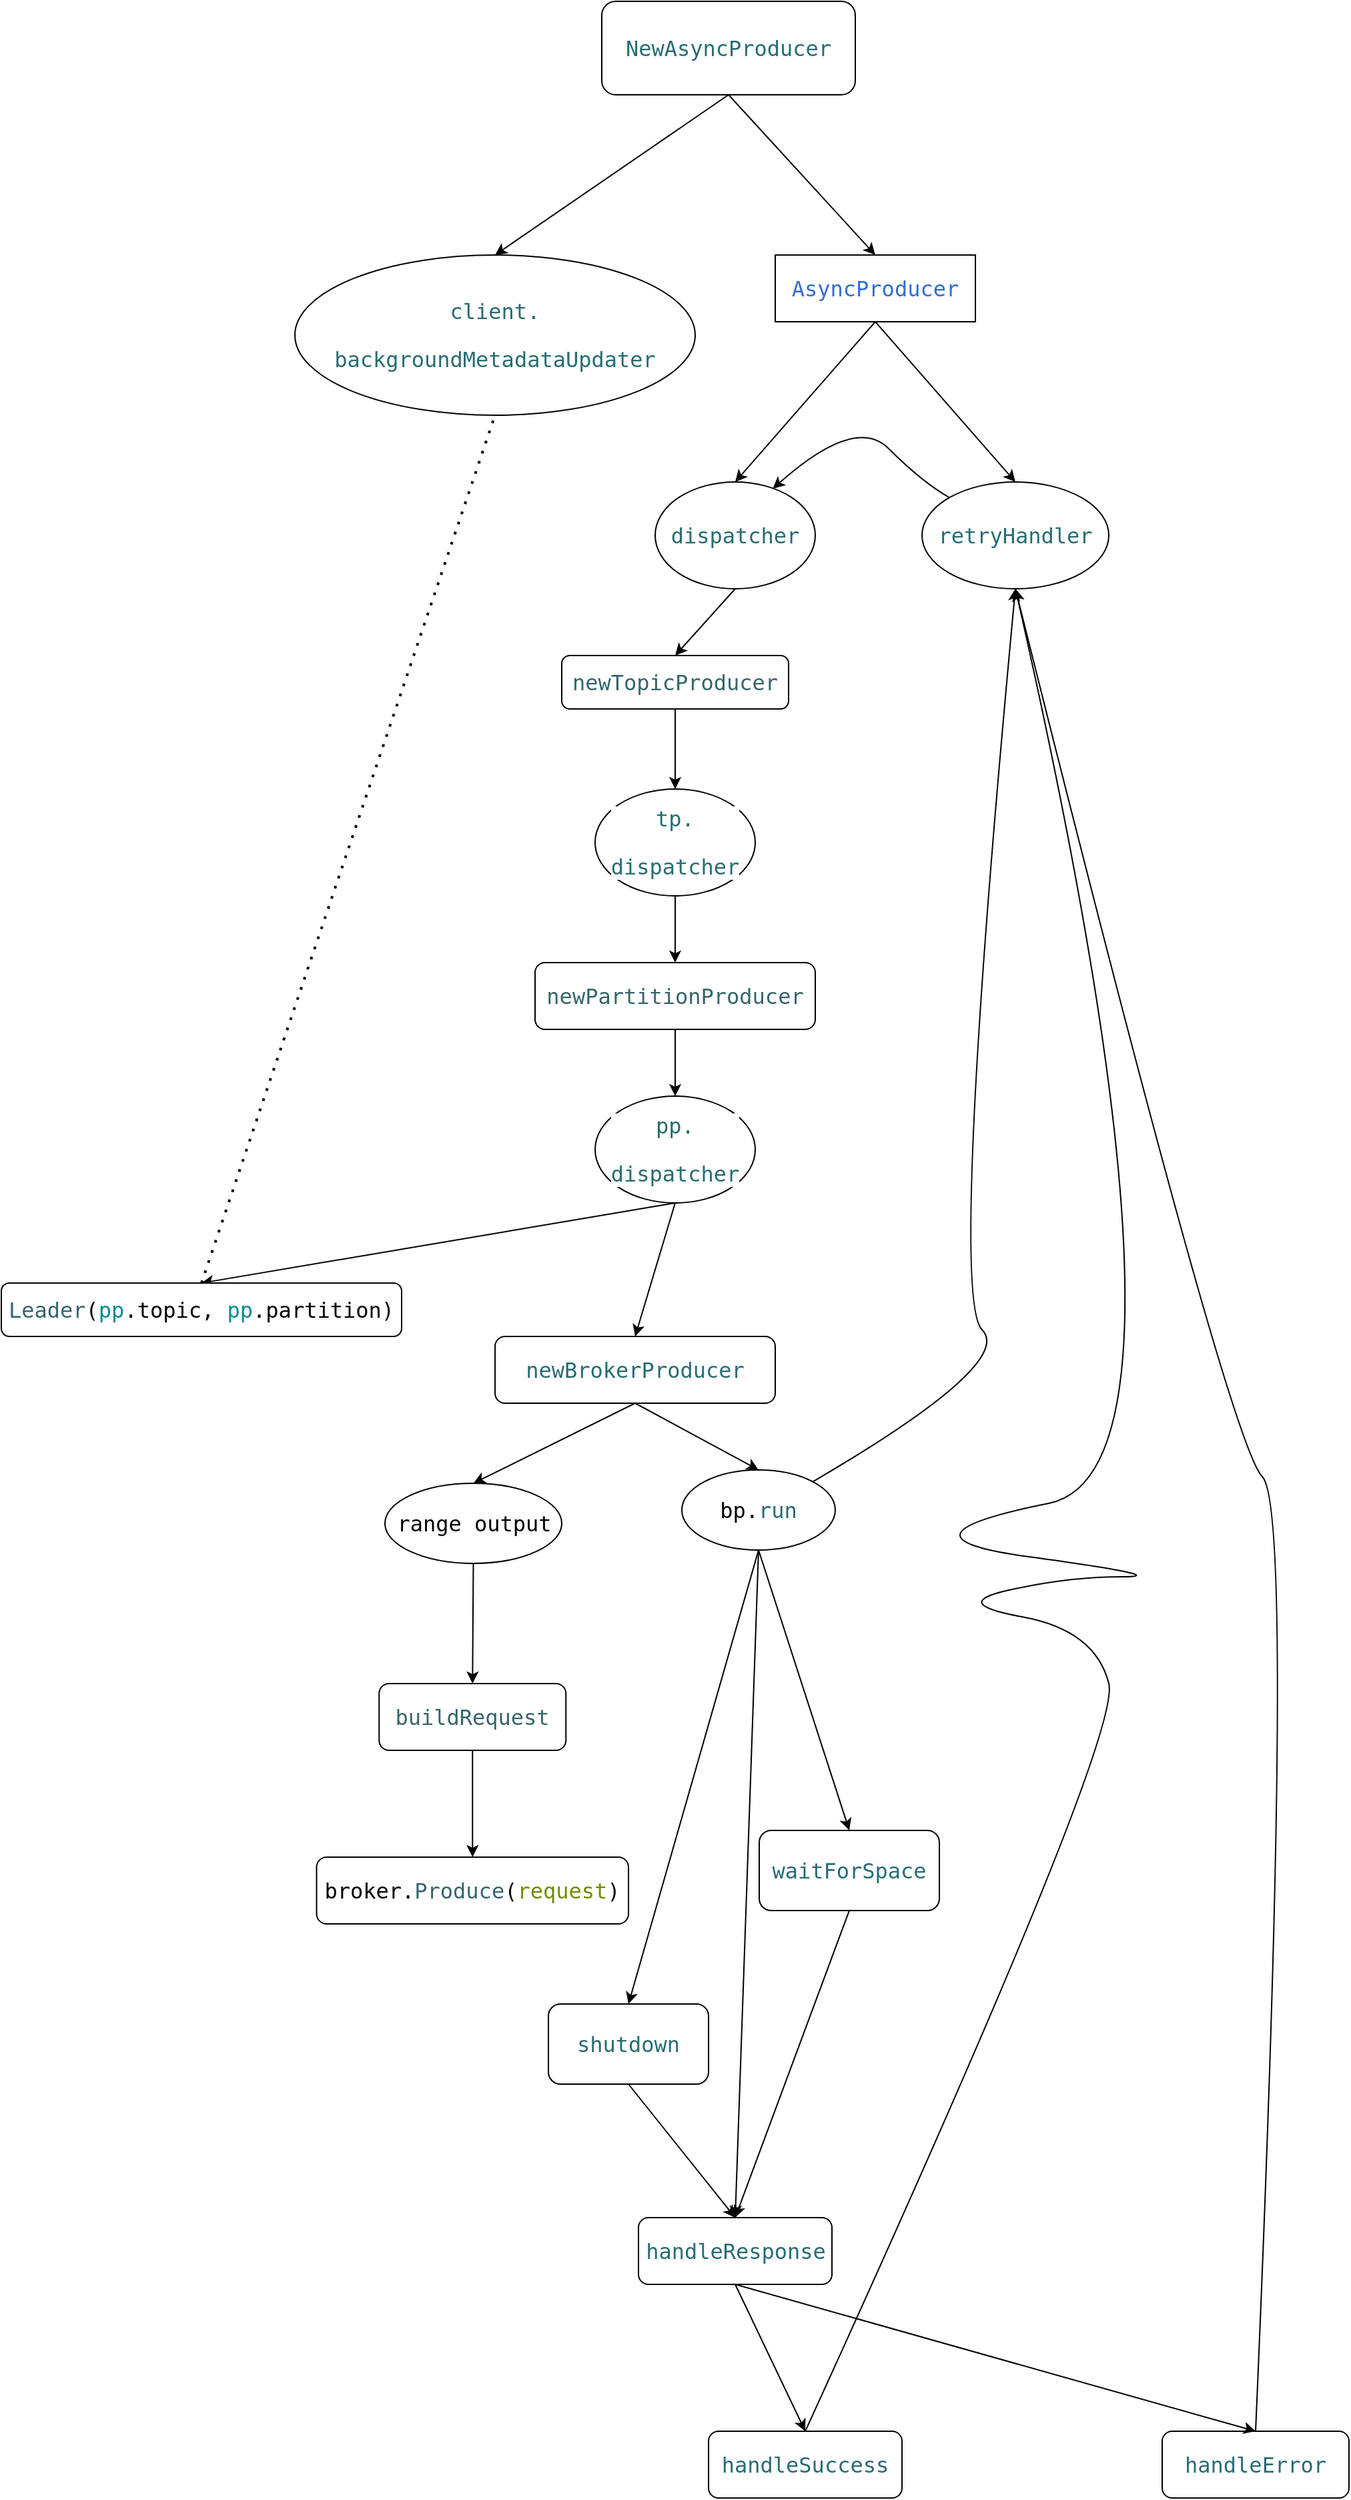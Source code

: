 <mxfile>
    <diagram id="D2zlMJdhEgF943jAQdoD" name="Page-1">
        <mxGraphModel dx="2673" dy="1098" grid="1" gridSize="10" guides="1" tooltips="1" connect="1" arrows="1" fold="1" page="1" pageScale="1" pageWidth="850" pageHeight="1100" math="0" shadow="0">
            <root>
                <mxCell id="0"/>
                <mxCell id="1" parent="0"/>
                <mxCell id="2" value="&lt;pre style=&quot;background-color: #ffffff ; color: #080808 ; font-family: &amp;#34;fira code&amp;#34; , monospace ; font-size: 12.0pt&quot;&gt;&lt;span style=&quot;color: #336ecc&quot;&gt;AsyncProducer&lt;/span&gt;&lt;/pre&gt;" style="rounded=0;whiteSpace=wrap;html=1;" vertex="1" parent="1">
                    <mxGeometry x="370" y="270" width="150" height="50" as="geometry"/>
                </mxCell>
                <mxCell id="3" value="&lt;pre style=&quot;background-color: #ffffff ; color: #080808 ; font-family: &amp;#34;fira code&amp;#34; , monospace ; font-size: 12.0pt&quot;&gt;&lt;span style=&quot;color: #286d73&quot;&gt;client.&lt;/span&gt;&lt;/pre&gt;&lt;pre style=&quot;background-color: #ffffff ; color: #080808 ; font-family: &amp;#34;fira code&amp;#34; , monospace ; font-size: 12.0pt&quot;&gt;&lt;span style=&quot;color: #286d73&quot;&gt;backgroundMetadataUpdater&lt;/span&gt;&lt;/pre&gt;" style="ellipse;whiteSpace=wrap;html=1;fontSize=14;" vertex="1" parent="1">
                    <mxGeometry x="10" y="270" width="300" height="120" as="geometry"/>
                </mxCell>
                <mxCell id="4" value="&lt;pre style=&quot;background-color: #ffffff ; color: #080808 ; font-family: &amp;#34;fira code&amp;#34; , monospace ; font-size: 12.0pt&quot;&gt;&lt;span style=&quot;color: #286d73&quot;&gt;dispatcher&lt;/span&gt;&lt;/pre&gt;" style="ellipse;whiteSpace=wrap;html=1;fontSize=14;" vertex="1" parent="1">
                    <mxGeometry x="280" y="440" width="120" height="80" as="geometry"/>
                </mxCell>
                <mxCell id="5" value="&lt;pre style=&quot;background-color: #ffffff ; color: #080808 ; font-family: &amp;#34;fira code&amp;#34; , monospace ; font-size: 12.0pt&quot;&gt;&lt;span style=&quot;color: #286d73&quot;&gt;retryHandler&lt;/span&gt;&lt;/pre&gt;" style="ellipse;whiteSpace=wrap;html=1;fontSize=14;" vertex="1" parent="1">
                    <mxGeometry x="480" y="440" width="140" height="80" as="geometry"/>
                </mxCell>
                <mxCell id="6" value="" style="endArrow=classic;html=1;fontSize=14;entryX=0.5;entryY=0;entryDx=0;entryDy=0;exitX=0.5;exitY=1;exitDx=0;exitDy=0;" edge="1" parent="1" source="2" target="4">
                    <mxGeometry width="50" height="50" relative="1" as="geometry">
                        <mxPoint x="260" y="430" as="sourcePoint"/>
                        <mxPoint x="310" y="380" as="targetPoint"/>
                    </mxGeometry>
                </mxCell>
                <mxCell id="7" value="" style="endArrow=classic;html=1;fontSize=14;exitX=0.5;exitY=1;exitDx=0;exitDy=0;entryX=0.5;entryY=0;entryDx=0;entryDy=0;" edge="1" parent="1" source="2" target="5">
                    <mxGeometry width="50" height="50" relative="1" as="geometry">
                        <mxPoint x="470" y="420" as="sourcePoint"/>
                        <mxPoint x="520" y="370" as="targetPoint"/>
                    </mxGeometry>
                </mxCell>
                <mxCell id="8" value="&lt;pre style=&quot;background-color: #ffffff ; color: #080808 ; font-family: &amp;#34;fira code&amp;#34; , monospace ; font-size: 12.0pt&quot;&gt;&lt;span style=&quot;color: #286d73&quot;&gt;NewAsyncProducer&lt;/span&gt;&lt;/pre&gt;" style="rounded=1;whiteSpace=wrap;html=1;fontSize=14;" vertex="1" parent="1">
                    <mxGeometry x="240" y="80" width="190" height="70" as="geometry"/>
                </mxCell>
                <mxCell id="9" value="" style="endArrow=classic;html=1;fontSize=14;entryX=0.5;entryY=0;entryDx=0;entryDy=0;exitX=0.5;exitY=1;exitDx=0;exitDy=0;" edge="1" parent="1" source="8" target="3">
                    <mxGeometry width="50" height="50" relative="1" as="geometry">
                        <mxPoint x="270" y="230" as="sourcePoint"/>
                        <mxPoint x="320" y="180" as="targetPoint"/>
                    </mxGeometry>
                </mxCell>
                <mxCell id="10" value="" style="endArrow=classic;html=1;fontSize=14;exitX=0.5;exitY=1;exitDx=0;exitDy=0;entryX=0.5;entryY=0;entryDx=0;entryDy=0;" edge="1" parent="1" source="8" target="2">
                    <mxGeometry width="50" height="50" relative="1" as="geometry">
                        <mxPoint x="440" y="200" as="sourcePoint"/>
                        <mxPoint x="490" y="150" as="targetPoint"/>
                    </mxGeometry>
                </mxCell>
                <mxCell id="11" value="" style="curved=1;endArrow=classic;html=1;fontSize=14;entryX=0.735;entryY=0.063;entryDx=0;entryDy=0;entryPerimeter=0;exitX=0;exitY=0;exitDx=0;exitDy=0;" edge="1" parent="1" source="5" target="4">
                    <mxGeometry width="50" height="50" relative="1" as="geometry">
                        <mxPoint x="430" y="440" as="sourcePoint"/>
                        <mxPoint x="480" y="390" as="targetPoint"/>
                        <Array as="points">
                            <mxPoint x="480" y="440"/>
                            <mxPoint x="430" y="390"/>
                        </Array>
                    </mxGeometry>
                </mxCell>
                <mxCell id="13" value="&lt;pre style=&quot;background-color: #ffffff ; color: #080808 ; font-family: &amp;#34;fira code&amp;#34; , monospace ; font-size: 12.0pt&quot;&gt;&lt;span style=&quot;color: #36666b&quot;&gt;newTopicProducer&lt;/span&gt;&lt;/pre&gt;" style="rounded=1;whiteSpace=wrap;html=1;fontSize=14;" vertex="1" parent="1">
                    <mxGeometry x="210" y="570" width="170" height="40" as="geometry"/>
                </mxCell>
                <mxCell id="14" value="" style="endArrow=classic;html=1;fontSize=14;exitX=0.5;exitY=1;exitDx=0;exitDy=0;entryX=0.5;entryY=0;entryDx=0;entryDy=0;" edge="1" parent="1" source="4" target="13">
                    <mxGeometry width="50" height="50" relative="1" as="geometry">
                        <mxPoint x="130" y="550" as="sourcePoint"/>
                        <mxPoint x="180" y="500" as="targetPoint"/>
                    </mxGeometry>
                </mxCell>
                <mxCell id="15" value="&lt;pre style=&quot;background-color: #ffffff ; color: #080808 ; font-family: &amp;#34;fira code&amp;#34; , monospace ; font-size: 12.0pt&quot;&gt;&lt;span style=&quot;color: #286d73&quot;&gt;tp.&lt;/span&gt;&lt;/pre&gt;&lt;pre style=&quot;background-color: #ffffff ; color: #080808 ; font-family: &amp;#34;fira code&amp;#34; , monospace ; font-size: 12.0pt&quot;&gt;&lt;span style=&quot;color: #286d73&quot;&gt;dispatcher&lt;/span&gt;&lt;/pre&gt;" style="ellipse;whiteSpace=wrap;html=1;fontSize=14;" vertex="1" parent="1">
                    <mxGeometry x="235" y="670" width="120" height="80" as="geometry"/>
                </mxCell>
                <mxCell id="16" value="" style="endArrow=classic;html=1;fontSize=14;exitX=0.5;exitY=1;exitDx=0;exitDy=0;entryX=0.5;entryY=0;entryDx=0;entryDy=0;" edge="1" parent="1" source="13" target="15">
                    <mxGeometry width="50" height="50" relative="1" as="geometry">
                        <mxPoint x="50" y="750" as="sourcePoint"/>
                        <mxPoint x="100" y="700" as="targetPoint"/>
                    </mxGeometry>
                </mxCell>
                <mxCell id="17" value="&lt;pre style=&quot;background-color: #ffffff ; color: #080808 ; font-family: &amp;#34;fira code&amp;#34; , monospace ; font-size: 12.0pt&quot;&gt;&lt;pre style=&quot;font-family: &amp;#34;fira code&amp;#34; , monospace ; font-size: 12pt&quot;&gt;&lt;span style=&quot;color: #36666b&quot;&gt;newPartitionProducer&lt;/span&gt;&lt;/pre&gt;&lt;/pre&gt;" style="rounded=1;whiteSpace=wrap;html=1;fontSize=14;" vertex="1" parent="1">
                    <mxGeometry x="190" y="800" width="210" height="50" as="geometry"/>
                </mxCell>
                <mxCell id="18" value="&lt;pre style=&quot;background-color: #ffffff ; color: #080808 ; font-family: &amp;#34;fira code&amp;#34; , monospace ; font-size: 12.0pt&quot;&gt;&lt;span style=&quot;color: #286d73&quot;&gt;pp.&lt;/span&gt;&lt;/pre&gt;&lt;pre style=&quot;background-color: #ffffff ; color: #080808 ; font-family: &amp;#34;fira code&amp;#34; , monospace ; font-size: 12.0pt&quot;&gt;&lt;span style=&quot;color: #286d73&quot;&gt;dispatcher&lt;/span&gt;&lt;/pre&gt;" style="ellipse;whiteSpace=wrap;html=1;fontSize=14;" vertex="1" parent="1">
                    <mxGeometry x="235" y="900" width="120" height="80" as="geometry"/>
                </mxCell>
                <mxCell id="19" value="" style="endArrow=classic;html=1;fontSize=14;exitX=0.5;exitY=1;exitDx=0;exitDy=0;entryX=0.5;entryY=0;entryDx=0;entryDy=0;" edge="1" parent="1" source="15" target="17">
                    <mxGeometry width="50" height="50" relative="1" as="geometry">
                        <mxPoint x="100" y="770" as="sourcePoint"/>
                        <mxPoint x="150" y="720" as="targetPoint"/>
                    </mxGeometry>
                </mxCell>
                <mxCell id="20" value="" style="endArrow=classic;html=1;fontSize=14;exitX=0.5;exitY=1;exitDx=0;exitDy=0;entryX=0.5;entryY=0;entryDx=0;entryDy=0;" edge="1" parent="1" source="17" target="18">
                    <mxGeometry width="50" height="50" relative="1" as="geometry">
                        <mxPoint x="80" y="950" as="sourcePoint"/>
                        <mxPoint x="130" y="900" as="targetPoint"/>
                    </mxGeometry>
                </mxCell>
                <mxCell id="25" value="" style="endArrow=classic;html=1;fontSize=14;exitX=0.5;exitY=1;exitDx=0;exitDy=0;entryX=0.5;entryY=0;entryDx=0;entryDy=0;" edge="1" parent="1" source="18" target="26">
                    <mxGeometry width="50" height="50" relative="1" as="geometry">
                        <mxPoint x="150" y="980" as="sourcePoint"/>
                        <mxPoint x="297.5" y="1030" as="targetPoint"/>
                    </mxGeometry>
                </mxCell>
                <mxCell id="26" value="&lt;pre style=&quot;background-color: #ffffff ; color: #080808 ; font-family: &amp;#34;fira code&amp;#34; , monospace ; font-size: 12.0pt&quot;&gt;&lt;span style=&quot;color: #36666b&quot;&gt;Leader&lt;/span&gt;(&lt;span style=&quot;color: #008a91&quot;&gt;pp&lt;/span&gt;.&lt;span style=&quot;color: #000000&quot;&gt;topic&lt;/span&gt;, &lt;span style=&quot;color: #008a91&quot;&gt;pp&lt;/span&gt;.&lt;span style=&quot;color: #000000&quot;&gt;partition&lt;/span&gt;)&lt;/pre&gt;" style="rounded=1;whiteSpace=wrap;html=1;fontSize=14;" vertex="1" parent="1">
                    <mxGeometry x="-210" y="1040" width="300" height="40" as="geometry"/>
                </mxCell>
                <mxCell id="27" value="" style="endArrow=none;dashed=1;html=1;dashPattern=1 3;strokeWidth=2;fontSize=14;exitX=0.5;exitY=0;exitDx=0;exitDy=0;entryX=0.5;entryY=1;entryDx=0;entryDy=0;" edge="1" parent="1" source="26" target="3">
                    <mxGeometry width="50" height="50" relative="1" as="geometry">
                        <mxPoint x="20" y="990" as="sourcePoint"/>
                        <mxPoint x="70" y="940" as="targetPoint"/>
                    </mxGeometry>
                </mxCell>
                <mxCell id="28" value="&lt;pre style=&quot;background-color: #ffffff ; color: #080808 ; font-family: &amp;#34;fira code&amp;#34; , monospace ; font-size: 12.0pt&quot;&gt;&lt;pre style=&quot;font-family: &amp;#34;fira code&amp;#34; , monospace ; font-size: 12pt&quot;&gt;&lt;pre style=&quot;font-family: &amp;#34;fira code&amp;#34; , monospace ; font-size: 12pt&quot;&gt;&lt;span style=&quot;color: #286d73&quot;&gt;newBrokerProducer&lt;/span&gt;&lt;/pre&gt;&lt;/pre&gt;&lt;/pre&gt;" style="rounded=1;whiteSpace=wrap;html=1;fontSize=14;" vertex="1" parent="1">
                    <mxGeometry x="160" y="1080" width="210" height="50" as="geometry"/>
                </mxCell>
                <mxCell id="29" value="&lt;pre style=&quot;background-color: #ffffff ; color: #080808 ; font-family: &amp;#34;fira code&amp;#34; , monospace ; font-size: 12.0pt&quot;&gt;&lt;span style=&quot;color: #000000&quot;&gt;bp&lt;/span&gt;.&lt;span style=&quot;color: #286d73&quot;&gt;run&lt;/span&gt;&lt;/pre&gt;" style="ellipse;whiteSpace=wrap;html=1;fontSize=14;" vertex="1" parent="1">
                    <mxGeometry x="300" y="1180" width="115" height="60" as="geometry"/>
                </mxCell>
                <mxCell id="30" value="" style="endArrow=classic;html=1;fontSize=14;exitX=0.5;exitY=1;exitDx=0;exitDy=0;entryX=0.5;entryY=0;entryDx=0;entryDy=0;" edge="1" parent="1" source="18" target="28">
                    <mxGeometry width="50" height="50" relative="1" as="geometry">
                        <mxPoint x="400" y="1040" as="sourcePoint"/>
                        <mxPoint x="450" y="990" as="targetPoint"/>
                    </mxGeometry>
                </mxCell>
                <mxCell id="31" value="" style="endArrow=classic;html=1;fontSize=14;exitX=0.5;exitY=1;exitDx=0;exitDy=0;entryX=0.5;entryY=0;entryDx=0;entryDy=0;" edge="1" parent="1" source="28" target="29">
                    <mxGeometry width="50" height="50" relative="1" as="geometry">
                        <mxPoint x="270" y="1200" as="sourcePoint"/>
                        <mxPoint x="320" y="1150" as="targetPoint"/>
                    </mxGeometry>
                </mxCell>
                <mxCell id="32" value="&lt;pre style=&quot;background-color: rgb(255 , 255 , 255) ; font-family: &amp;#34;fira code&amp;#34; , monospace ; font-size: 12pt&quot;&gt;range output&lt;/pre&gt;" style="ellipse;whiteSpace=wrap;html=1;fontSize=14;" vertex="1" parent="1">
                    <mxGeometry x="77.5" y="1190" width="132.5" height="60" as="geometry"/>
                </mxCell>
                <mxCell id="33" value="" style="endArrow=classic;html=1;fontSize=14;exitX=0.5;exitY=1;exitDx=0;exitDy=0;entryX=0.5;entryY=0;entryDx=0;entryDy=0;" edge="1" parent="1" source="28" target="32">
                    <mxGeometry width="50" height="50" relative="1" as="geometry">
                        <mxPoint x="460" y="1170" as="sourcePoint"/>
                        <mxPoint x="510" y="1120" as="targetPoint"/>
                    </mxGeometry>
                </mxCell>
                <mxCell id="34" value="&lt;pre style=&quot;background-color: #ffffff ; color: #080808 ; font-family: &amp;#34;fira code&amp;#34; , monospace ; font-size: 12.0pt&quot;&gt;&lt;pre style=&quot;font-family: &amp;#34;fira code&amp;#34; , monospace ; font-size: 12pt&quot;&gt;&lt;pre style=&quot;font-family: &amp;#34;fira code&amp;#34; , monospace ; font-size: 12pt&quot;&gt;&lt;pre style=&quot;font-family: &amp;#34;fira code&amp;#34; , monospace ; font-size: 12pt&quot;&gt;&lt;span style=&quot;color: #36666b&quot;&gt;buildRequest&lt;/span&gt;&lt;/pre&gt;&lt;/pre&gt;&lt;/pre&gt;&lt;/pre&gt;" style="rounded=1;whiteSpace=wrap;html=1;fontSize=14;" vertex="1" parent="1">
                    <mxGeometry x="73.13" y="1340" width="140" height="50" as="geometry"/>
                </mxCell>
                <mxCell id="35" value="&lt;pre style=&quot;background-color: #ffffff ; color: #080808 ; font-family: &amp;#34;fira code&amp;#34; , monospace ; font-size: 12.0pt&quot;&gt;&lt;pre style=&quot;font-family: &amp;#34;fira code&amp;#34; , monospace ; font-size: 12pt&quot;&gt;&lt;pre style=&quot;font-family: &amp;#34;fira code&amp;#34; , monospace ; font-size: 12pt&quot;&gt;&lt;pre style=&quot;font-family: &amp;#34;fira code&amp;#34; , monospace ; font-size: 12pt&quot;&gt;&lt;pre style=&quot;font-family: &amp;#34;fira code&amp;#34; , monospace ; font-size: 12pt&quot;&gt;&lt;span style=&quot;color: #000000&quot;&gt;broker&lt;/span&gt;.&lt;span style=&quot;color: #36666b&quot;&gt;Produce&lt;/span&gt;(&lt;span style=&quot;color: #708c00&quot;&gt;request&lt;/span&gt;)&lt;/pre&gt;&lt;/pre&gt;&lt;/pre&gt;&lt;/pre&gt;&lt;/pre&gt;" style="rounded=1;whiteSpace=wrap;html=1;fontSize=14;" vertex="1" parent="1">
                    <mxGeometry x="26.26" y="1470" width="233.75" height="50" as="geometry"/>
                </mxCell>
                <mxCell id="36" value="" style="endArrow=classic;html=1;fontSize=14;exitX=0.5;exitY=1;exitDx=0;exitDy=0;entryX=0.5;entryY=0;entryDx=0;entryDy=0;" edge="1" parent="1" source="34" target="35">
                    <mxGeometry width="50" height="50" relative="1" as="geometry">
                        <mxPoint x="90" y="1490" as="sourcePoint"/>
                        <mxPoint x="140" y="1440" as="targetPoint"/>
                    </mxGeometry>
                </mxCell>
                <mxCell id="37" value="" style="endArrow=classic;html=1;fontSize=14;exitX=0.5;exitY=1;exitDx=0;exitDy=0;entryX=0.5;entryY=0;entryDx=0;entryDy=0;" edge="1" parent="1" source="32" target="34">
                    <mxGeometry width="50" height="50" relative="1" as="geometry">
                        <mxPoint x="130" y="1380" as="sourcePoint"/>
                        <mxPoint x="180" y="1330" as="targetPoint"/>
                    </mxGeometry>
                </mxCell>
                <mxCell id="38" value="" style="curved=1;endArrow=classic;html=1;fontSize=14;exitX=1;exitY=0;exitDx=0;exitDy=0;entryX=0.5;entryY=1;entryDx=0;entryDy=0;" edge="1" parent="1" source="29" target="5">
                    <mxGeometry width="50" height="50" relative="1" as="geometry">
                        <mxPoint x="500" y="1100" as="sourcePoint"/>
                        <mxPoint x="550" y="1050" as="targetPoint"/>
                        <Array as="points">
                            <mxPoint x="550" y="1100"/>
                            <mxPoint x="500" y="1050"/>
                        </Array>
                    </mxGeometry>
                </mxCell>
                <mxCell id="39" value="&lt;pre style=&quot;background-color: #ffffff ; color: #080808 ; font-family: &amp;#34;fira code&amp;#34; , monospace ; font-size: 12.0pt&quot;&gt;&lt;pre style=&quot;font-family: &amp;#34;fira code&amp;#34; , monospace ; font-size: 12pt&quot;&gt;&lt;pre style=&quot;font-family: &amp;#34;fira code&amp;#34; , monospace ; font-size: 12pt&quot;&gt;&lt;pre style=&quot;font-family: &amp;#34;fira code&amp;#34; , monospace ; font-size: 12pt&quot;&gt;&lt;span style=&quot;color: #286d73&quot;&gt;handleError&lt;/span&gt;&lt;/pre&gt;&lt;/pre&gt;&lt;/pre&gt;&lt;/pre&gt;" style="rounded=1;whiteSpace=wrap;html=1;fontSize=14;" vertex="1" parent="1">
                    <mxGeometry x="660" y="1900" width="140" height="50" as="geometry"/>
                </mxCell>
                <mxCell id="40" value="&lt;pre style=&quot;background-color: #ffffff ; color: #080808 ; font-family: &amp;#34;fira code&amp;#34; , monospace ; font-size: 12.0pt&quot;&gt;&lt;pre style=&quot;font-family: &amp;#34;fira code&amp;#34; , monospace ; font-size: 12pt&quot;&gt;&lt;pre style=&quot;font-family: &amp;#34;fira code&amp;#34; , monospace ; font-size: 12pt&quot;&gt;&lt;pre style=&quot;font-family: &amp;#34;fira code&amp;#34; , monospace ; font-size: 12pt&quot;&gt;&lt;span style=&quot;color: #286d73&quot;&gt;handleSuccess&lt;/span&gt;&lt;/pre&gt;&lt;/pre&gt;&lt;/pre&gt;&lt;/pre&gt;" style="rounded=1;whiteSpace=wrap;html=1;fontSize=14;" vertex="1" parent="1">
                    <mxGeometry x="320" y="1900" width="145" height="50" as="geometry"/>
                </mxCell>
                <mxCell id="41" value="" style="curved=1;endArrow=classic;html=1;fontSize=14;exitX=0.5;exitY=0;exitDx=0;exitDy=0;entryX=0.5;entryY=1;entryDx=0;entryDy=0;" edge="1" parent="1" source="40" target="5">
                    <mxGeometry width="50" height="50" relative="1" as="geometry">
                        <mxPoint x="450" y="1280" as="sourcePoint"/>
                        <mxPoint x="500" y="1230" as="targetPoint"/>
                        <Array as="points">
                            <mxPoint x="630" y="1380"/>
                            <mxPoint x="610" y="1300"/>
                            <mxPoint x="500" y="1280"/>
                            <mxPoint x="590" y="1260"/>
                            <mxPoint x="670" y="1260"/>
                            <mxPoint x="450" y="1230"/>
                            <mxPoint x="700" y="1180"/>
                        </Array>
                    </mxGeometry>
                </mxCell>
                <mxCell id="42" value="" style="curved=1;endArrow=classic;html=1;fontSize=14;entryX=0.5;entryY=1;entryDx=0;entryDy=0;exitX=0.5;exitY=0;exitDx=0;exitDy=0;" edge="1" parent="1" source="39" target="5">
                    <mxGeometry width="50" height="50" relative="1" as="geometry">
                        <mxPoint x="710" y="1210" as="sourcePoint"/>
                        <mxPoint x="760" y="1160" as="targetPoint"/>
                        <Array as="points">
                            <mxPoint x="760" y="1210"/>
                            <mxPoint x="710" y="1160"/>
                        </Array>
                    </mxGeometry>
                </mxCell>
                <mxCell id="43" value="&lt;pre style=&quot;background-color: #ffffff ; color: #080808 ; font-family: &amp;#34;fira code&amp;#34; , monospace ; font-size: 12.0pt&quot;&gt;&lt;pre style=&quot;font-family: &amp;#34;fira code&amp;#34; , monospace ; font-size: 12pt&quot;&gt;&lt;pre style=&quot;font-family: &amp;#34;fira code&amp;#34; , monospace ; font-size: 12pt&quot;&gt;&lt;pre style=&quot;font-family: &amp;#34;fira code&amp;#34; , monospace ; font-size: 12pt&quot;&gt;&lt;pre style=&quot;font-family: &amp;#34;fira code&amp;#34; , monospace ; font-size: 12pt&quot;&gt;&lt;span style=&quot;color: #286d73&quot;&gt;handleResponse&lt;/span&gt;&lt;/pre&gt;&lt;/pre&gt;&lt;/pre&gt;&lt;/pre&gt;&lt;/pre&gt;" style="rounded=1;whiteSpace=wrap;html=1;fontSize=14;" vertex="1" parent="1">
                    <mxGeometry x="267.5" y="1740" width="145" height="50" as="geometry"/>
                </mxCell>
                <mxCell id="44" value="" style="endArrow=classic;html=1;fontSize=14;entryX=0.5;entryY=0;entryDx=0;entryDy=0;exitX=0.5;exitY=1;exitDx=0;exitDy=0;" edge="1" parent="1" source="43" target="40">
                    <mxGeometry width="50" height="50" relative="1" as="geometry">
                        <mxPoint x="510" y="1280" as="sourcePoint"/>
                        <mxPoint x="560" y="1230" as="targetPoint"/>
                    </mxGeometry>
                </mxCell>
                <mxCell id="45" value="" style="endArrow=classic;html=1;fontSize=14;exitX=0.5;exitY=1;exitDx=0;exitDy=0;entryX=0.5;entryY=0;entryDx=0;entryDy=0;" edge="1" parent="1" source="43" target="39">
                    <mxGeometry width="50" height="50" relative="1" as="geometry">
                        <mxPoint x="630" y="1290" as="sourcePoint"/>
                        <mxPoint x="680" y="1240" as="targetPoint"/>
                    </mxGeometry>
                </mxCell>
                <mxCell id="46" value="" style="endArrow=classic;html=1;fontSize=14;exitX=0.5;exitY=1;exitDx=0;exitDy=0;entryX=0.5;entryY=0;entryDx=0;entryDy=0;" edge="1" parent="1" source="29" target="43">
                    <mxGeometry width="50" height="50" relative="1" as="geometry">
                        <mxPoint x="360" y="1350" as="sourcePoint"/>
                        <mxPoint x="410" y="1300" as="targetPoint"/>
                    </mxGeometry>
                </mxCell>
                <mxCell id="47" value="&lt;pre style=&quot;background-color: #ffffff ; color: #080808 ; font-family: &amp;#34;fira code&amp;#34; , monospace ; font-size: 12.0pt&quot;&gt;&lt;span style=&quot;color: #286d73&quot;&gt;shutdown&lt;/span&gt;&lt;/pre&gt;" style="rounded=1;whiteSpace=wrap;html=1;fontSize=14;" vertex="1" parent="1">
                    <mxGeometry x="200" y="1580" width="120" height="60" as="geometry"/>
                </mxCell>
                <mxCell id="48" value="" style="endArrow=classic;html=1;fontSize=14;entryX=0.5;entryY=0;entryDx=0;entryDy=0;exitX=0.5;exitY=1;exitDx=0;exitDy=0;" edge="1" parent="1" source="29" target="47">
                    <mxGeometry width="50" height="50" relative="1" as="geometry">
                        <mxPoint x="340" y="1420" as="sourcePoint"/>
                        <mxPoint x="390" y="1370" as="targetPoint"/>
                    </mxGeometry>
                </mxCell>
                <mxCell id="49" value="&lt;pre style=&quot;background-color: #ffffff ; color: #080808 ; font-family: &amp;#34;fira code&amp;#34; , monospace ; font-size: 12.0pt&quot;&gt;&lt;pre style=&quot;font-family: &amp;#34;fira code&amp;#34; , monospace ; font-size: 12pt&quot;&gt;&lt;span style=&quot;color: #286d73&quot;&gt;waitForSpace&lt;/span&gt;&lt;/pre&gt;&lt;/pre&gt;" style="rounded=1;whiteSpace=wrap;html=1;fontSize=14;" vertex="1" parent="1">
                    <mxGeometry x="358" y="1450" width="135" height="60" as="geometry"/>
                </mxCell>
                <mxCell id="50" value="" style="endArrow=classic;html=1;fontSize=14;exitX=0.5;exitY=1;exitDx=0;exitDy=0;entryX=0.5;entryY=0;entryDx=0;entryDy=0;" edge="1" parent="1" source="29" target="49">
                    <mxGeometry width="50" height="50" relative="1" as="geometry">
                        <mxPoint x="390" y="1420" as="sourcePoint"/>
                        <mxPoint x="440" y="1370" as="targetPoint"/>
                    </mxGeometry>
                </mxCell>
                <mxCell id="51" value="" style="endArrow=classic;html=1;fontSize=14;entryX=0.5;entryY=0;entryDx=0;entryDy=0;exitX=0.5;exitY=1;exitDx=0;exitDy=0;" edge="1" parent="1" source="49" target="43">
                    <mxGeometry width="50" height="50" relative="1" as="geometry">
                        <mxPoint x="500" y="1670" as="sourcePoint"/>
                        <mxPoint x="550" y="1620" as="targetPoint"/>
                    </mxGeometry>
                </mxCell>
                <mxCell id="52" value="" style="endArrow=classic;html=1;fontSize=14;entryX=0.5;entryY=0;entryDx=0;entryDy=0;exitX=0.5;exitY=1;exitDx=0;exitDy=0;" edge="1" parent="1" source="47" target="43">
                    <mxGeometry width="50" height="50" relative="1" as="geometry">
                        <mxPoint x="150" y="1750" as="sourcePoint"/>
                        <mxPoint x="200" y="1700" as="targetPoint"/>
                    </mxGeometry>
                </mxCell>
            </root>
        </mxGraphModel>
    </diagram>
</mxfile>